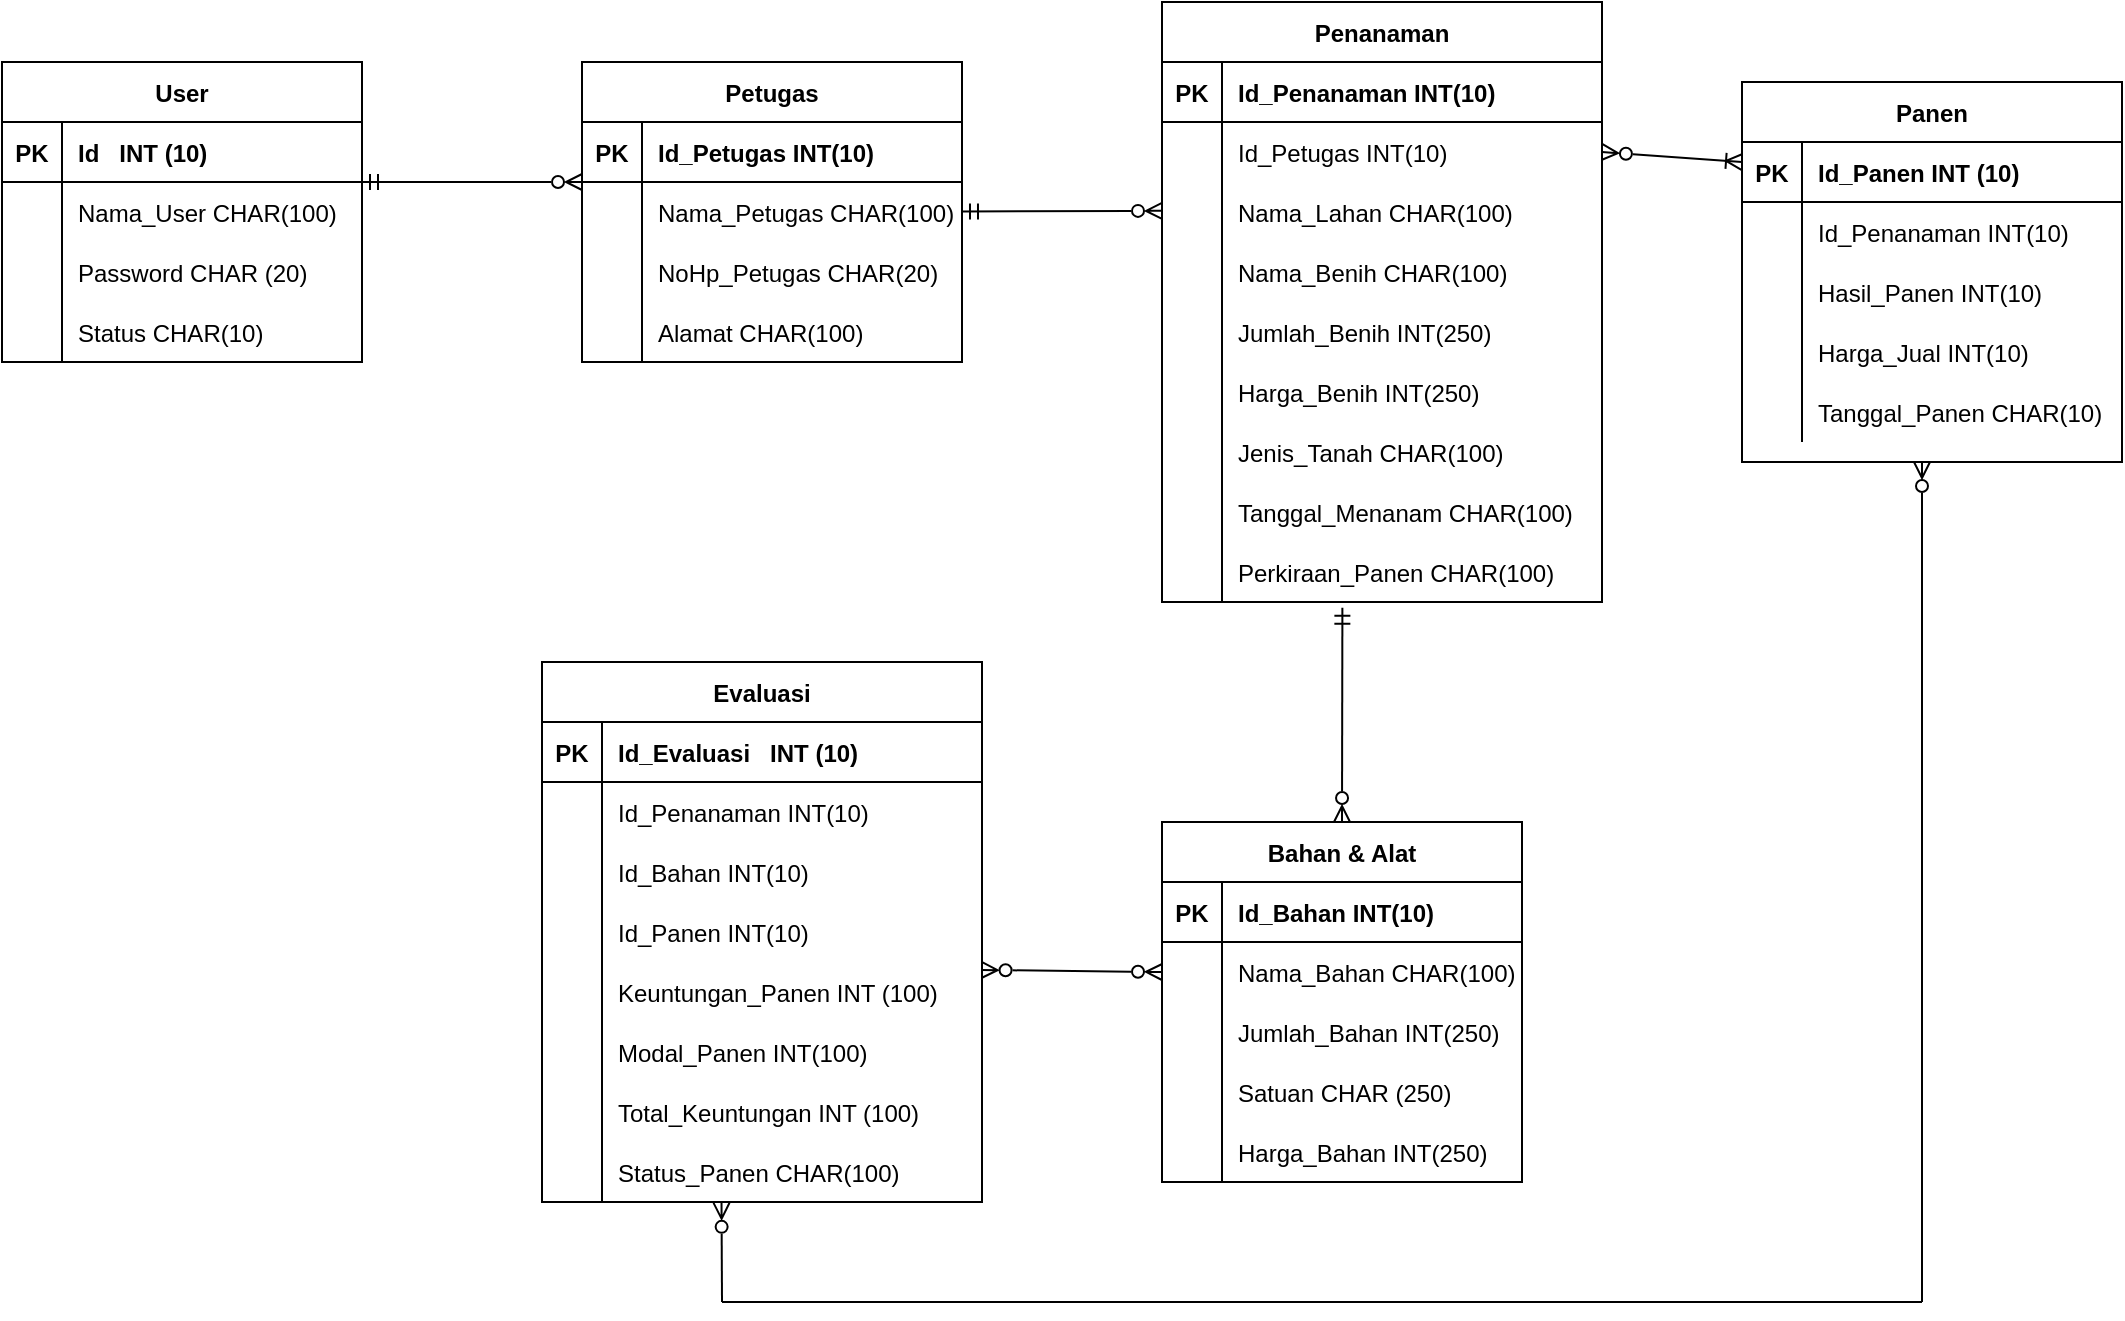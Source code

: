 <mxfile version="17.2.1" type="github">
  <diagram id="t7URyuVreBYmDXlSiFJe" name="Page-1">
    <mxGraphModel dx="1705" dy="692" grid="1" gridSize="10" guides="1" tooltips="1" connect="1" arrows="1" fold="1" page="1" pageScale="1" pageWidth="1700" pageHeight="1100" math="0" shadow="0">
      <root>
        <mxCell id="0" />
        <mxCell id="1" parent="0" />
        <mxCell id="6yhbWwJbMzKRtR10z-1x-57" value="Panen" style="shape=table;startSize=30;container=1;collapsible=1;childLayout=tableLayout;fixedRows=1;rowLines=0;fontStyle=1;align=center;resizeLast=1;" parent="1" vertex="1">
          <mxGeometry x="910" y="110" width="190" height="190" as="geometry" />
        </mxCell>
        <mxCell id="6yhbWwJbMzKRtR10z-1x-58" value="" style="shape=tableRow;horizontal=0;startSize=0;swimlaneHead=0;swimlaneBody=0;fillColor=none;collapsible=0;dropTarget=0;points=[[0,0.5],[1,0.5]];portConstraint=eastwest;top=0;left=0;right=0;bottom=1;" parent="6yhbWwJbMzKRtR10z-1x-57" vertex="1">
          <mxGeometry y="30" width="190" height="30" as="geometry" />
        </mxCell>
        <mxCell id="6yhbWwJbMzKRtR10z-1x-59" value="PK" style="shape=partialRectangle;connectable=0;fillColor=none;top=0;left=0;bottom=0;right=0;fontStyle=1;overflow=hidden;" parent="6yhbWwJbMzKRtR10z-1x-58" vertex="1">
          <mxGeometry width="30" height="30" as="geometry">
            <mxRectangle width="30" height="30" as="alternateBounds" />
          </mxGeometry>
        </mxCell>
        <mxCell id="6yhbWwJbMzKRtR10z-1x-60" value="Id_Panen INT (10)" style="shape=partialRectangle;connectable=0;fillColor=none;top=0;left=0;bottom=0;right=0;align=left;spacingLeft=6;fontStyle=1;overflow=hidden;" parent="6yhbWwJbMzKRtR10z-1x-58" vertex="1">
          <mxGeometry x="30" width="160" height="30" as="geometry">
            <mxRectangle width="160" height="30" as="alternateBounds" />
          </mxGeometry>
        </mxCell>
        <mxCell id="6yhbWwJbMzKRtR10z-1x-61" value="" style="shape=tableRow;horizontal=0;startSize=0;swimlaneHead=0;swimlaneBody=0;fillColor=none;collapsible=0;dropTarget=0;points=[[0,0.5],[1,0.5]];portConstraint=eastwest;top=0;left=0;right=0;bottom=0;" parent="6yhbWwJbMzKRtR10z-1x-57" vertex="1">
          <mxGeometry y="60" width="190" height="30" as="geometry" />
        </mxCell>
        <mxCell id="6yhbWwJbMzKRtR10z-1x-62" value="" style="shape=partialRectangle;connectable=0;fillColor=none;top=0;left=0;bottom=0;right=0;editable=1;overflow=hidden;" parent="6yhbWwJbMzKRtR10z-1x-61" vertex="1">
          <mxGeometry width="30" height="30" as="geometry">
            <mxRectangle width="30" height="30" as="alternateBounds" />
          </mxGeometry>
        </mxCell>
        <mxCell id="6yhbWwJbMzKRtR10z-1x-63" value="Id_Penanaman INT(10)" style="shape=partialRectangle;connectable=0;fillColor=none;top=0;left=0;bottom=0;right=0;align=left;spacingLeft=6;overflow=hidden;" parent="6yhbWwJbMzKRtR10z-1x-61" vertex="1">
          <mxGeometry x="30" width="160" height="30" as="geometry">
            <mxRectangle width="160" height="30" as="alternateBounds" />
          </mxGeometry>
        </mxCell>
        <mxCell id="6yhbWwJbMzKRtR10z-1x-64" value="" style="shape=tableRow;horizontal=0;startSize=0;swimlaneHead=0;swimlaneBody=0;fillColor=none;collapsible=0;dropTarget=0;points=[[0,0.5],[1,0.5]];portConstraint=eastwest;top=0;left=0;right=0;bottom=0;" parent="6yhbWwJbMzKRtR10z-1x-57" vertex="1">
          <mxGeometry y="90" width="190" height="30" as="geometry" />
        </mxCell>
        <mxCell id="6yhbWwJbMzKRtR10z-1x-65" value="" style="shape=partialRectangle;connectable=0;fillColor=none;top=0;left=0;bottom=0;right=0;editable=1;overflow=hidden;" parent="6yhbWwJbMzKRtR10z-1x-64" vertex="1">
          <mxGeometry width="30" height="30" as="geometry">
            <mxRectangle width="30" height="30" as="alternateBounds" />
          </mxGeometry>
        </mxCell>
        <mxCell id="6yhbWwJbMzKRtR10z-1x-66" value="Hasil_Panen INT(10)" style="shape=partialRectangle;connectable=0;fillColor=none;top=0;left=0;bottom=0;right=0;align=left;spacingLeft=6;overflow=hidden;" parent="6yhbWwJbMzKRtR10z-1x-64" vertex="1">
          <mxGeometry x="30" width="160" height="30" as="geometry">
            <mxRectangle width="160" height="30" as="alternateBounds" />
          </mxGeometry>
        </mxCell>
        <mxCell id="6yhbWwJbMzKRtR10z-1x-67" value="" style="shape=tableRow;horizontal=0;startSize=0;swimlaneHead=0;swimlaneBody=0;fillColor=none;collapsible=0;dropTarget=0;points=[[0,0.5],[1,0.5]];portConstraint=eastwest;top=0;left=0;right=0;bottom=0;" parent="6yhbWwJbMzKRtR10z-1x-57" vertex="1">
          <mxGeometry y="120" width="190" height="30" as="geometry" />
        </mxCell>
        <mxCell id="6yhbWwJbMzKRtR10z-1x-68" value="" style="shape=partialRectangle;connectable=0;fillColor=none;top=0;left=0;bottom=0;right=0;editable=1;overflow=hidden;" parent="6yhbWwJbMzKRtR10z-1x-67" vertex="1">
          <mxGeometry width="30" height="30" as="geometry">
            <mxRectangle width="30" height="30" as="alternateBounds" />
          </mxGeometry>
        </mxCell>
        <mxCell id="6yhbWwJbMzKRtR10z-1x-69" value="Harga_Jual INT(10)" style="shape=partialRectangle;connectable=0;fillColor=none;top=0;left=0;bottom=0;right=0;align=left;spacingLeft=6;overflow=hidden;" parent="6yhbWwJbMzKRtR10z-1x-67" vertex="1">
          <mxGeometry x="30" width="160" height="30" as="geometry">
            <mxRectangle width="160" height="30" as="alternateBounds" />
          </mxGeometry>
        </mxCell>
        <mxCell id="6yhbWwJbMzKRtR10z-1x-168" value="" style="shape=tableRow;horizontal=0;startSize=0;swimlaneHead=0;swimlaneBody=0;fillColor=none;collapsible=0;dropTarget=0;points=[[0,0.5],[1,0.5]];portConstraint=eastwest;top=0;left=0;right=0;bottom=0;" parent="6yhbWwJbMzKRtR10z-1x-57" vertex="1">
          <mxGeometry y="150" width="190" height="30" as="geometry" />
        </mxCell>
        <mxCell id="6yhbWwJbMzKRtR10z-1x-169" value="" style="shape=partialRectangle;connectable=0;fillColor=none;top=0;left=0;bottom=0;right=0;editable=1;overflow=hidden;" parent="6yhbWwJbMzKRtR10z-1x-168" vertex="1">
          <mxGeometry width="30" height="30" as="geometry">
            <mxRectangle width="30" height="30" as="alternateBounds" />
          </mxGeometry>
        </mxCell>
        <mxCell id="6yhbWwJbMzKRtR10z-1x-170" value="Tanggal_Panen CHAR(10)" style="shape=partialRectangle;connectable=0;fillColor=none;top=0;left=0;bottom=0;right=0;align=left;spacingLeft=6;overflow=hidden;" parent="6yhbWwJbMzKRtR10z-1x-168" vertex="1">
          <mxGeometry x="30" width="160" height="30" as="geometry">
            <mxRectangle width="160" height="30" as="alternateBounds" />
          </mxGeometry>
        </mxCell>
        <mxCell id="6yhbWwJbMzKRtR10z-1x-70" value="Penanaman" style="shape=table;startSize=30;container=1;collapsible=1;childLayout=tableLayout;fixedRows=1;rowLines=0;fontStyle=1;align=center;resizeLast=1;" parent="1" vertex="1">
          <mxGeometry x="620" y="70" width="220" height="300" as="geometry" />
        </mxCell>
        <mxCell id="6yhbWwJbMzKRtR10z-1x-71" value="" style="shape=tableRow;horizontal=0;startSize=0;swimlaneHead=0;swimlaneBody=0;fillColor=none;collapsible=0;dropTarget=0;points=[[0,0.5],[1,0.5]];portConstraint=eastwest;top=0;left=0;right=0;bottom=1;" parent="6yhbWwJbMzKRtR10z-1x-70" vertex="1">
          <mxGeometry y="30" width="220" height="30" as="geometry" />
        </mxCell>
        <mxCell id="6yhbWwJbMzKRtR10z-1x-72" value="PK" style="shape=partialRectangle;connectable=0;fillColor=none;top=0;left=0;bottom=0;right=0;fontStyle=1;overflow=hidden;" parent="6yhbWwJbMzKRtR10z-1x-71" vertex="1">
          <mxGeometry width="30" height="30" as="geometry">
            <mxRectangle width="30" height="30" as="alternateBounds" />
          </mxGeometry>
        </mxCell>
        <mxCell id="6yhbWwJbMzKRtR10z-1x-73" value="Id_Penanaman INT(10)" style="shape=partialRectangle;connectable=0;fillColor=none;top=0;left=0;bottom=0;right=0;align=left;spacingLeft=6;fontStyle=1;overflow=hidden;" parent="6yhbWwJbMzKRtR10z-1x-71" vertex="1">
          <mxGeometry x="30" width="190" height="30" as="geometry">
            <mxRectangle width="190" height="30" as="alternateBounds" />
          </mxGeometry>
        </mxCell>
        <mxCell id="6yhbWwJbMzKRtR10z-1x-74" value="" style="shape=tableRow;horizontal=0;startSize=0;swimlaneHead=0;swimlaneBody=0;fillColor=none;collapsible=0;dropTarget=0;points=[[0,0.5],[1,0.5]];portConstraint=eastwest;top=0;left=0;right=0;bottom=0;" parent="6yhbWwJbMzKRtR10z-1x-70" vertex="1">
          <mxGeometry y="60" width="220" height="30" as="geometry" />
        </mxCell>
        <mxCell id="6yhbWwJbMzKRtR10z-1x-75" value="" style="shape=partialRectangle;connectable=0;fillColor=none;top=0;left=0;bottom=0;right=0;editable=1;overflow=hidden;" parent="6yhbWwJbMzKRtR10z-1x-74" vertex="1">
          <mxGeometry width="30" height="30" as="geometry">
            <mxRectangle width="30" height="30" as="alternateBounds" />
          </mxGeometry>
        </mxCell>
        <mxCell id="6yhbWwJbMzKRtR10z-1x-76" value="Id_Petugas INT(10)" style="shape=partialRectangle;connectable=0;fillColor=none;top=0;left=0;bottom=0;right=0;align=left;spacingLeft=6;overflow=hidden;" parent="6yhbWwJbMzKRtR10z-1x-74" vertex="1">
          <mxGeometry x="30" width="190" height="30" as="geometry">
            <mxRectangle width="190" height="30" as="alternateBounds" />
          </mxGeometry>
        </mxCell>
        <mxCell id="6yhbWwJbMzKRtR10z-1x-77" value="" style="shape=tableRow;horizontal=0;startSize=0;swimlaneHead=0;swimlaneBody=0;fillColor=none;collapsible=0;dropTarget=0;points=[[0,0.5],[1,0.5]];portConstraint=eastwest;top=0;left=0;right=0;bottom=0;" parent="6yhbWwJbMzKRtR10z-1x-70" vertex="1">
          <mxGeometry y="90" width="220" height="30" as="geometry" />
        </mxCell>
        <mxCell id="6yhbWwJbMzKRtR10z-1x-78" value="" style="shape=partialRectangle;connectable=0;fillColor=none;top=0;left=0;bottom=0;right=0;editable=1;overflow=hidden;" parent="6yhbWwJbMzKRtR10z-1x-77" vertex="1">
          <mxGeometry width="30" height="30" as="geometry">
            <mxRectangle width="30" height="30" as="alternateBounds" />
          </mxGeometry>
        </mxCell>
        <mxCell id="6yhbWwJbMzKRtR10z-1x-79" value="Nama_Lahan CHAR(100)" style="shape=partialRectangle;connectable=0;fillColor=none;top=0;left=0;bottom=0;right=0;align=left;spacingLeft=6;overflow=hidden;" parent="6yhbWwJbMzKRtR10z-1x-77" vertex="1">
          <mxGeometry x="30" width="190" height="30" as="geometry">
            <mxRectangle width="190" height="30" as="alternateBounds" />
          </mxGeometry>
        </mxCell>
        <mxCell id="6yhbWwJbMzKRtR10z-1x-80" value="" style="shape=tableRow;horizontal=0;startSize=0;swimlaneHead=0;swimlaneBody=0;fillColor=none;collapsible=0;dropTarget=0;points=[[0,0.5],[1,0.5]];portConstraint=eastwest;top=0;left=0;right=0;bottom=0;" parent="6yhbWwJbMzKRtR10z-1x-70" vertex="1">
          <mxGeometry y="120" width="220" height="30" as="geometry" />
        </mxCell>
        <mxCell id="6yhbWwJbMzKRtR10z-1x-81" value="" style="shape=partialRectangle;connectable=0;fillColor=none;top=0;left=0;bottom=0;right=0;editable=1;overflow=hidden;" parent="6yhbWwJbMzKRtR10z-1x-80" vertex="1">
          <mxGeometry width="30" height="30" as="geometry">
            <mxRectangle width="30" height="30" as="alternateBounds" />
          </mxGeometry>
        </mxCell>
        <mxCell id="6yhbWwJbMzKRtR10z-1x-82" value="Nama_Benih CHAR(100)" style="shape=partialRectangle;connectable=0;fillColor=none;top=0;left=0;bottom=0;right=0;align=left;spacingLeft=6;overflow=hidden;" parent="6yhbWwJbMzKRtR10z-1x-80" vertex="1">
          <mxGeometry x="30" width="190" height="30" as="geometry">
            <mxRectangle width="190" height="30" as="alternateBounds" />
          </mxGeometry>
        </mxCell>
        <mxCell id="6yhbWwJbMzKRtR10z-1x-171" value="" style="shape=tableRow;horizontal=0;startSize=0;swimlaneHead=0;swimlaneBody=0;fillColor=none;collapsible=0;dropTarget=0;points=[[0,0.5],[1,0.5]];portConstraint=eastwest;top=0;left=0;right=0;bottom=0;" parent="6yhbWwJbMzKRtR10z-1x-70" vertex="1">
          <mxGeometry y="150" width="220" height="30" as="geometry" />
        </mxCell>
        <mxCell id="6yhbWwJbMzKRtR10z-1x-172" value="" style="shape=partialRectangle;connectable=0;fillColor=none;top=0;left=0;bottom=0;right=0;editable=1;overflow=hidden;" parent="6yhbWwJbMzKRtR10z-1x-171" vertex="1">
          <mxGeometry width="30" height="30" as="geometry">
            <mxRectangle width="30" height="30" as="alternateBounds" />
          </mxGeometry>
        </mxCell>
        <mxCell id="6yhbWwJbMzKRtR10z-1x-173" value="Jumlah_Benih INT(250)" style="shape=partialRectangle;connectable=0;fillColor=none;top=0;left=0;bottom=0;right=0;align=left;spacingLeft=6;overflow=hidden;" parent="6yhbWwJbMzKRtR10z-1x-171" vertex="1">
          <mxGeometry x="30" width="190" height="30" as="geometry">
            <mxRectangle width="190" height="30" as="alternateBounds" />
          </mxGeometry>
        </mxCell>
        <mxCell id="6yhbWwJbMzKRtR10z-1x-153" value="" style="shape=tableRow;horizontal=0;startSize=0;swimlaneHead=0;swimlaneBody=0;fillColor=none;collapsible=0;dropTarget=0;points=[[0,0.5],[1,0.5]];portConstraint=eastwest;top=0;left=0;right=0;bottom=0;" parent="6yhbWwJbMzKRtR10z-1x-70" vertex="1">
          <mxGeometry y="180" width="220" height="30" as="geometry" />
        </mxCell>
        <mxCell id="6yhbWwJbMzKRtR10z-1x-154" value="" style="shape=partialRectangle;connectable=0;fillColor=none;top=0;left=0;bottom=0;right=0;editable=1;overflow=hidden;" parent="6yhbWwJbMzKRtR10z-1x-153" vertex="1">
          <mxGeometry width="30" height="30" as="geometry">
            <mxRectangle width="30" height="30" as="alternateBounds" />
          </mxGeometry>
        </mxCell>
        <mxCell id="6yhbWwJbMzKRtR10z-1x-155" value="Harga_Benih INT(250)" style="shape=partialRectangle;connectable=0;fillColor=none;top=0;left=0;bottom=0;right=0;align=left;spacingLeft=6;overflow=hidden;" parent="6yhbWwJbMzKRtR10z-1x-153" vertex="1">
          <mxGeometry x="30" width="190" height="30" as="geometry">
            <mxRectangle width="190" height="30" as="alternateBounds" />
          </mxGeometry>
        </mxCell>
        <mxCell id="6yhbWwJbMzKRtR10z-1x-156" value="" style="shape=tableRow;horizontal=0;startSize=0;swimlaneHead=0;swimlaneBody=0;fillColor=none;collapsible=0;dropTarget=0;points=[[0,0.5],[1,0.5]];portConstraint=eastwest;top=0;left=0;right=0;bottom=0;" parent="6yhbWwJbMzKRtR10z-1x-70" vertex="1">
          <mxGeometry y="210" width="220" height="30" as="geometry" />
        </mxCell>
        <mxCell id="6yhbWwJbMzKRtR10z-1x-157" value="" style="shape=partialRectangle;connectable=0;fillColor=none;top=0;left=0;bottom=0;right=0;editable=1;overflow=hidden;" parent="6yhbWwJbMzKRtR10z-1x-156" vertex="1">
          <mxGeometry width="30" height="30" as="geometry">
            <mxRectangle width="30" height="30" as="alternateBounds" />
          </mxGeometry>
        </mxCell>
        <mxCell id="6yhbWwJbMzKRtR10z-1x-158" value="Jenis_Tanah CHAR(100)" style="shape=partialRectangle;connectable=0;fillColor=none;top=0;left=0;bottom=0;right=0;align=left;spacingLeft=6;overflow=hidden;" parent="6yhbWwJbMzKRtR10z-1x-156" vertex="1">
          <mxGeometry x="30" width="190" height="30" as="geometry">
            <mxRectangle width="190" height="30" as="alternateBounds" />
          </mxGeometry>
        </mxCell>
        <mxCell id="6yhbWwJbMzKRtR10z-1x-159" value="" style="shape=tableRow;horizontal=0;startSize=0;swimlaneHead=0;swimlaneBody=0;fillColor=none;collapsible=0;dropTarget=0;points=[[0,0.5],[1,0.5]];portConstraint=eastwest;top=0;left=0;right=0;bottom=0;" parent="6yhbWwJbMzKRtR10z-1x-70" vertex="1">
          <mxGeometry y="240" width="220" height="30" as="geometry" />
        </mxCell>
        <mxCell id="6yhbWwJbMzKRtR10z-1x-160" value="" style="shape=partialRectangle;connectable=0;fillColor=none;top=0;left=0;bottom=0;right=0;editable=1;overflow=hidden;" parent="6yhbWwJbMzKRtR10z-1x-159" vertex="1">
          <mxGeometry width="30" height="30" as="geometry">
            <mxRectangle width="30" height="30" as="alternateBounds" />
          </mxGeometry>
        </mxCell>
        <mxCell id="6yhbWwJbMzKRtR10z-1x-161" value="Tanggal_Menanam CHAR(100)" style="shape=partialRectangle;connectable=0;fillColor=none;top=0;left=0;bottom=0;right=0;align=left;spacingLeft=6;overflow=hidden;" parent="6yhbWwJbMzKRtR10z-1x-159" vertex="1">
          <mxGeometry x="30" width="190" height="30" as="geometry">
            <mxRectangle width="190" height="30" as="alternateBounds" />
          </mxGeometry>
        </mxCell>
        <mxCell id="6yhbWwJbMzKRtR10z-1x-162" value="" style="shape=tableRow;horizontal=0;startSize=0;swimlaneHead=0;swimlaneBody=0;fillColor=none;collapsible=0;dropTarget=0;points=[[0,0.5],[1,0.5]];portConstraint=eastwest;top=0;left=0;right=0;bottom=0;" parent="6yhbWwJbMzKRtR10z-1x-70" vertex="1">
          <mxGeometry y="270" width="220" height="30" as="geometry" />
        </mxCell>
        <mxCell id="6yhbWwJbMzKRtR10z-1x-163" value="" style="shape=partialRectangle;connectable=0;fillColor=none;top=0;left=0;bottom=0;right=0;editable=1;overflow=hidden;" parent="6yhbWwJbMzKRtR10z-1x-162" vertex="1">
          <mxGeometry width="30" height="30" as="geometry">
            <mxRectangle width="30" height="30" as="alternateBounds" />
          </mxGeometry>
        </mxCell>
        <mxCell id="6yhbWwJbMzKRtR10z-1x-164" value="Perkiraan_Panen CHAR(100)" style="shape=partialRectangle;connectable=0;fillColor=none;top=0;left=0;bottom=0;right=0;align=left;spacingLeft=6;overflow=hidden;" parent="6yhbWwJbMzKRtR10z-1x-162" vertex="1">
          <mxGeometry x="30" width="190" height="30" as="geometry">
            <mxRectangle width="190" height="30" as="alternateBounds" />
          </mxGeometry>
        </mxCell>
        <mxCell id="6yhbWwJbMzKRtR10z-1x-83" value="Petugas" style="shape=table;startSize=30;container=1;collapsible=1;childLayout=tableLayout;fixedRows=1;rowLines=0;fontStyle=1;align=center;resizeLast=1;" parent="1" vertex="1">
          <mxGeometry x="330" y="100" width="190" height="150" as="geometry" />
        </mxCell>
        <mxCell id="6yhbWwJbMzKRtR10z-1x-84" value="" style="shape=tableRow;horizontal=0;startSize=0;swimlaneHead=0;swimlaneBody=0;fillColor=none;collapsible=0;dropTarget=0;points=[[0,0.5],[1,0.5]];portConstraint=eastwest;top=0;left=0;right=0;bottom=1;" parent="6yhbWwJbMzKRtR10z-1x-83" vertex="1">
          <mxGeometry y="30" width="190" height="30" as="geometry" />
        </mxCell>
        <mxCell id="6yhbWwJbMzKRtR10z-1x-85" value="PK" style="shape=partialRectangle;connectable=0;fillColor=none;top=0;left=0;bottom=0;right=0;fontStyle=1;overflow=hidden;" parent="6yhbWwJbMzKRtR10z-1x-84" vertex="1">
          <mxGeometry width="30" height="30" as="geometry">
            <mxRectangle width="30" height="30" as="alternateBounds" />
          </mxGeometry>
        </mxCell>
        <mxCell id="6yhbWwJbMzKRtR10z-1x-86" value="Id_Petugas INT(10)" style="shape=partialRectangle;connectable=0;fillColor=none;top=0;left=0;bottom=0;right=0;align=left;spacingLeft=6;fontStyle=1;overflow=hidden;" parent="6yhbWwJbMzKRtR10z-1x-84" vertex="1">
          <mxGeometry x="30" width="160" height="30" as="geometry">
            <mxRectangle width="160" height="30" as="alternateBounds" />
          </mxGeometry>
        </mxCell>
        <mxCell id="6yhbWwJbMzKRtR10z-1x-87" value="" style="shape=tableRow;horizontal=0;startSize=0;swimlaneHead=0;swimlaneBody=0;fillColor=none;collapsible=0;dropTarget=0;points=[[0,0.5],[1,0.5]];portConstraint=eastwest;top=0;left=0;right=0;bottom=0;" parent="6yhbWwJbMzKRtR10z-1x-83" vertex="1">
          <mxGeometry y="60" width="190" height="30" as="geometry" />
        </mxCell>
        <mxCell id="6yhbWwJbMzKRtR10z-1x-88" value="" style="shape=partialRectangle;connectable=0;fillColor=none;top=0;left=0;bottom=0;right=0;editable=1;overflow=hidden;" parent="6yhbWwJbMzKRtR10z-1x-87" vertex="1">
          <mxGeometry width="30" height="30" as="geometry">
            <mxRectangle width="30" height="30" as="alternateBounds" />
          </mxGeometry>
        </mxCell>
        <mxCell id="6yhbWwJbMzKRtR10z-1x-89" value="Nama_Petugas CHAR(100)" style="shape=partialRectangle;connectable=0;fillColor=none;top=0;left=0;bottom=0;right=0;align=left;spacingLeft=6;overflow=hidden;" parent="6yhbWwJbMzKRtR10z-1x-87" vertex="1">
          <mxGeometry x="30" width="160" height="30" as="geometry">
            <mxRectangle width="160" height="30" as="alternateBounds" />
          </mxGeometry>
        </mxCell>
        <mxCell id="6yhbWwJbMzKRtR10z-1x-90" value="" style="shape=tableRow;horizontal=0;startSize=0;swimlaneHead=0;swimlaneBody=0;fillColor=none;collapsible=0;dropTarget=0;points=[[0,0.5],[1,0.5]];portConstraint=eastwest;top=0;left=0;right=0;bottom=0;" parent="6yhbWwJbMzKRtR10z-1x-83" vertex="1">
          <mxGeometry y="90" width="190" height="30" as="geometry" />
        </mxCell>
        <mxCell id="6yhbWwJbMzKRtR10z-1x-91" value="" style="shape=partialRectangle;connectable=0;fillColor=none;top=0;left=0;bottom=0;right=0;editable=1;overflow=hidden;" parent="6yhbWwJbMzKRtR10z-1x-90" vertex="1">
          <mxGeometry width="30" height="30" as="geometry">
            <mxRectangle width="30" height="30" as="alternateBounds" />
          </mxGeometry>
        </mxCell>
        <mxCell id="6yhbWwJbMzKRtR10z-1x-92" value="NoHp_Petugas CHAR(20)" style="shape=partialRectangle;connectable=0;fillColor=none;top=0;left=0;bottom=0;right=0;align=left;spacingLeft=6;overflow=hidden;" parent="6yhbWwJbMzKRtR10z-1x-90" vertex="1">
          <mxGeometry x="30" width="160" height="30" as="geometry">
            <mxRectangle width="160" height="30" as="alternateBounds" />
          </mxGeometry>
        </mxCell>
        <mxCell id="6yhbWwJbMzKRtR10z-1x-93" value="" style="shape=tableRow;horizontal=0;startSize=0;swimlaneHead=0;swimlaneBody=0;fillColor=none;collapsible=0;dropTarget=0;points=[[0,0.5],[1,0.5]];portConstraint=eastwest;top=0;left=0;right=0;bottom=0;" parent="6yhbWwJbMzKRtR10z-1x-83" vertex="1">
          <mxGeometry y="120" width="190" height="30" as="geometry" />
        </mxCell>
        <mxCell id="6yhbWwJbMzKRtR10z-1x-94" value="" style="shape=partialRectangle;connectable=0;fillColor=none;top=0;left=0;bottom=0;right=0;editable=1;overflow=hidden;" parent="6yhbWwJbMzKRtR10z-1x-93" vertex="1">
          <mxGeometry width="30" height="30" as="geometry">
            <mxRectangle width="30" height="30" as="alternateBounds" />
          </mxGeometry>
        </mxCell>
        <mxCell id="6yhbWwJbMzKRtR10z-1x-95" value="Alamat CHAR(100)" style="shape=partialRectangle;connectable=0;fillColor=none;top=0;left=0;bottom=0;right=0;align=left;spacingLeft=6;overflow=hidden;" parent="6yhbWwJbMzKRtR10z-1x-93" vertex="1">
          <mxGeometry x="30" width="160" height="30" as="geometry">
            <mxRectangle width="160" height="30" as="alternateBounds" />
          </mxGeometry>
        </mxCell>
        <mxCell id="6yhbWwJbMzKRtR10z-1x-96" value="User" style="shape=table;startSize=30;container=1;collapsible=1;childLayout=tableLayout;fixedRows=1;rowLines=0;fontStyle=1;align=center;resizeLast=1;" parent="1" vertex="1">
          <mxGeometry x="40" y="100" width="180" height="150" as="geometry" />
        </mxCell>
        <mxCell id="6yhbWwJbMzKRtR10z-1x-97" value="" style="shape=tableRow;horizontal=0;startSize=0;swimlaneHead=0;swimlaneBody=0;fillColor=none;collapsible=0;dropTarget=0;points=[[0,0.5],[1,0.5]];portConstraint=eastwest;top=0;left=0;right=0;bottom=1;" parent="6yhbWwJbMzKRtR10z-1x-96" vertex="1">
          <mxGeometry y="30" width="180" height="30" as="geometry" />
        </mxCell>
        <mxCell id="6yhbWwJbMzKRtR10z-1x-98" value="PK" style="shape=partialRectangle;connectable=0;fillColor=none;top=0;left=0;bottom=0;right=0;fontStyle=1;overflow=hidden;" parent="6yhbWwJbMzKRtR10z-1x-97" vertex="1">
          <mxGeometry width="30" height="30" as="geometry">
            <mxRectangle width="30" height="30" as="alternateBounds" />
          </mxGeometry>
        </mxCell>
        <mxCell id="6yhbWwJbMzKRtR10z-1x-99" value="Id   INT (10)" style="shape=partialRectangle;connectable=0;fillColor=none;top=0;left=0;bottom=0;right=0;align=left;spacingLeft=6;fontStyle=1;overflow=hidden;" parent="6yhbWwJbMzKRtR10z-1x-97" vertex="1">
          <mxGeometry x="30" width="150" height="30" as="geometry">
            <mxRectangle width="150" height="30" as="alternateBounds" />
          </mxGeometry>
        </mxCell>
        <mxCell id="6yhbWwJbMzKRtR10z-1x-100" value="" style="shape=tableRow;horizontal=0;startSize=0;swimlaneHead=0;swimlaneBody=0;fillColor=none;collapsible=0;dropTarget=0;points=[[0,0.5],[1,0.5]];portConstraint=eastwest;top=0;left=0;right=0;bottom=0;" parent="6yhbWwJbMzKRtR10z-1x-96" vertex="1">
          <mxGeometry y="60" width="180" height="30" as="geometry" />
        </mxCell>
        <mxCell id="6yhbWwJbMzKRtR10z-1x-101" value="" style="shape=partialRectangle;connectable=0;fillColor=none;top=0;left=0;bottom=0;right=0;editable=1;overflow=hidden;" parent="6yhbWwJbMzKRtR10z-1x-100" vertex="1">
          <mxGeometry width="30" height="30" as="geometry">
            <mxRectangle width="30" height="30" as="alternateBounds" />
          </mxGeometry>
        </mxCell>
        <mxCell id="6yhbWwJbMzKRtR10z-1x-102" value="Nama_User CHAR(100)" style="shape=partialRectangle;connectable=0;fillColor=none;top=0;left=0;bottom=0;right=0;align=left;spacingLeft=6;overflow=hidden;" parent="6yhbWwJbMzKRtR10z-1x-100" vertex="1">
          <mxGeometry x="30" width="150" height="30" as="geometry">
            <mxRectangle width="150" height="30" as="alternateBounds" />
          </mxGeometry>
        </mxCell>
        <mxCell id="6yhbWwJbMzKRtR10z-1x-103" value="" style="shape=tableRow;horizontal=0;startSize=0;swimlaneHead=0;swimlaneBody=0;fillColor=none;collapsible=0;dropTarget=0;points=[[0,0.5],[1,0.5]];portConstraint=eastwest;top=0;left=0;right=0;bottom=0;" parent="6yhbWwJbMzKRtR10z-1x-96" vertex="1">
          <mxGeometry y="90" width="180" height="30" as="geometry" />
        </mxCell>
        <mxCell id="6yhbWwJbMzKRtR10z-1x-104" value="" style="shape=partialRectangle;connectable=0;fillColor=none;top=0;left=0;bottom=0;right=0;editable=1;overflow=hidden;" parent="6yhbWwJbMzKRtR10z-1x-103" vertex="1">
          <mxGeometry width="30" height="30" as="geometry">
            <mxRectangle width="30" height="30" as="alternateBounds" />
          </mxGeometry>
        </mxCell>
        <mxCell id="6yhbWwJbMzKRtR10z-1x-105" value="Password CHAR (20)" style="shape=partialRectangle;connectable=0;fillColor=none;top=0;left=0;bottom=0;right=0;align=left;spacingLeft=6;overflow=hidden;" parent="6yhbWwJbMzKRtR10z-1x-103" vertex="1">
          <mxGeometry x="30" width="150" height="30" as="geometry">
            <mxRectangle width="150" height="30" as="alternateBounds" />
          </mxGeometry>
        </mxCell>
        <mxCell id="6yhbWwJbMzKRtR10z-1x-106" value="" style="shape=tableRow;horizontal=0;startSize=0;swimlaneHead=0;swimlaneBody=0;fillColor=none;collapsible=0;dropTarget=0;points=[[0,0.5],[1,0.5]];portConstraint=eastwest;top=0;left=0;right=0;bottom=0;" parent="6yhbWwJbMzKRtR10z-1x-96" vertex="1">
          <mxGeometry y="120" width="180" height="30" as="geometry" />
        </mxCell>
        <mxCell id="6yhbWwJbMzKRtR10z-1x-107" value="" style="shape=partialRectangle;connectable=0;fillColor=none;top=0;left=0;bottom=0;right=0;editable=1;overflow=hidden;" parent="6yhbWwJbMzKRtR10z-1x-106" vertex="1">
          <mxGeometry width="30" height="30" as="geometry">
            <mxRectangle width="30" height="30" as="alternateBounds" />
          </mxGeometry>
        </mxCell>
        <mxCell id="6yhbWwJbMzKRtR10z-1x-108" value="Status CHAR(10)" style="shape=partialRectangle;connectable=0;fillColor=none;top=0;left=0;bottom=0;right=0;align=left;spacingLeft=6;overflow=hidden;" parent="6yhbWwJbMzKRtR10z-1x-106" vertex="1">
          <mxGeometry x="30" width="150" height="30" as="geometry">
            <mxRectangle width="150" height="30" as="alternateBounds" />
          </mxGeometry>
        </mxCell>
        <mxCell id="6yhbWwJbMzKRtR10z-1x-137" value="Bahan &amp; Alat" style="shape=table;startSize=30;container=1;collapsible=1;childLayout=tableLayout;fixedRows=1;rowLines=0;fontStyle=1;align=center;resizeLast=1;" parent="1" vertex="1">
          <mxGeometry x="620" y="480" width="180" height="180" as="geometry">
            <mxRectangle x="240" y="320" width="110" height="30" as="alternateBounds" />
          </mxGeometry>
        </mxCell>
        <mxCell id="6yhbWwJbMzKRtR10z-1x-138" value="" style="shape=tableRow;horizontal=0;startSize=0;swimlaneHead=0;swimlaneBody=0;fillColor=none;collapsible=0;dropTarget=0;points=[[0,0.5],[1,0.5]];portConstraint=eastwest;top=0;left=0;right=0;bottom=1;" parent="6yhbWwJbMzKRtR10z-1x-137" vertex="1">
          <mxGeometry y="30" width="180" height="30" as="geometry" />
        </mxCell>
        <mxCell id="6yhbWwJbMzKRtR10z-1x-139" value="PK" style="shape=partialRectangle;connectable=0;fillColor=none;top=0;left=0;bottom=0;right=0;fontStyle=1;overflow=hidden;" parent="6yhbWwJbMzKRtR10z-1x-138" vertex="1">
          <mxGeometry width="30" height="30" as="geometry">
            <mxRectangle width="30" height="30" as="alternateBounds" />
          </mxGeometry>
        </mxCell>
        <mxCell id="6yhbWwJbMzKRtR10z-1x-140" value="Id_Bahan INT(10)" style="shape=partialRectangle;connectable=0;fillColor=none;top=0;left=0;bottom=0;right=0;align=left;spacingLeft=6;fontStyle=1;overflow=hidden;" parent="6yhbWwJbMzKRtR10z-1x-138" vertex="1">
          <mxGeometry x="30" width="150" height="30" as="geometry">
            <mxRectangle width="150" height="30" as="alternateBounds" />
          </mxGeometry>
        </mxCell>
        <mxCell id="6yhbWwJbMzKRtR10z-1x-141" value="" style="shape=tableRow;horizontal=0;startSize=0;swimlaneHead=0;swimlaneBody=0;fillColor=none;collapsible=0;dropTarget=0;points=[[0,0.5],[1,0.5]];portConstraint=eastwest;top=0;left=0;right=0;bottom=0;" parent="6yhbWwJbMzKRtR10z-1x-137" vertex="1">
          <mxGeometry y="60" width="180" height="30" as="geometry" />
        </mxCell>
        <mxCell id="6yhbWwJbMzKRtR10z-1x-142" value="" style="shape=partialRectangle;connectable=0;fillColor=none;top=0;left=0;bottom=0;right=0;editable=1;overflow=hidden;" parent="6yhbWwJbMzKRtR10z-1x-141" vertex="1">
          <mxGeometry width="30" height="30" as="geometry">
            <mxRectangle width="30" height="30" as="alternateBounds" />
          </mxGeometry>
        </mxCell>
        <mxCell id="6yhbWwJbMzKRtR10z-1x-143" value="Nama_Bahan CHAR(100)" style="shape=partialRectangle;connectable=0;fillColor=none;top=0;left=0;bottom=0;right=0;align=left;spacingLeft=6;overflow=hidden;" parent="6yhbWwJbMzKRtR10z-1x-141" vertex="1">
          <mxGeometry x="30" width="150" height="30" as="geometry">
            <mxRectangle width="150" height="30" as="alternateBounds" />
          </mxGeometry>
        </mxCell>
        <mxCell id="6yhbWwJbMzKRtR10z-1x-144" value="" style="shape=tableRow;horizontal=0;startSize=0;swimlaneHead=0;swimlaneBody=0;fillColor=none;collapsible=0;dropTarget=0;points=[[0,0.5],[1,0.5]];portConstraint=eastwest;top=0;left=0;right=0;bottom=0;" parent="6yhbWwJbMzKRtR10z-1x-137" vertex="1">
          <mxGeometry y="90" width="180" height="30" as="geometry" />
        </mxCell>
        <mxCell id="6yhbWwJbMzKRtR10z-1x-145" value="" style="shape=partialRectangle;connectable=0;fillColor=none;top=0;left=0;bottom=0;right=0;editable=1;overflow=hidden;" parent="6yhbWwJbMzKRtR10z-1x-144" vertex="1">
          <mxGeometry width="30" height="30" as="geometry">
            <mxRectangle width="30" height="30" as="alternateBounds" />
          </mxGeometry>
        </mxCell>
        <mxCell id="6yhbWwJbMzKRtR10z-1x-146" value="Jumlah_Bahan INT(250)" style="shape=partialRectangle;connectable=0;fillColor=none;top=0;left=0;bottom=0;right=0;align=left;spacingLeft=6;overflow=hidden;" parent="6yhbWwJbMzKRtR10z-1x-144" vertex="1">
          <mxGeometry x="30" width="150" height="30" as="geometry">
            <mxRectangle width="150" height="30" as="alternateBounds" />
          </mxGeometry>
        </mxCell>
        <mxCell id="6yhbWwJbMzKRtR10z-1x-147" value="" style="shape=tableRow;horizontal=0;startSize=0;swimlaneHead=0;swimlaneBody=0;fillColor=none;collapsible=0;dropTarget=0;points=[[0,0.5],[1,0.5]];portConstraint=eastwest;top=0;left=0;right=0;bottom=0;" parent="6yhbWwJbMzKRtR10z-1x-137" vertex="1">
          <mxGeometry y="120" width="180" height="30" as="geometry" />
        </mxCell>
        <mxCell id="6yhbWwJbMzKRtR10z-1x-148" value="" style="shape=partialRectangle;connectable=0;fillColor=none;top=0;left=0;bottom=0;right=0;editable=1;overflow=hidden;" parent="6yhbWwJbMzKRtR10z-1x-147" vertex="1">
          <mxGeometry width="30" height="30" as="geometry">
            <mxRectangle width="30" height="30" as="alternateBounds" />
          </mxGeometry>
        </mxCell>
        <mxCell id="6yhbWwJbMzKRtR10z-1x-149" value="Satuan CHAR (250)" style="shape=partialRectangle;connectable=0;fillColor=none;top=0;left=0;bottom=0;right=0;align=left;spacingLeft=6;overflow=hidden;" parent="6yhbWwJbMzKRtR10z-1x-147" vertex="1">
          <mxGeometry x="30" width="150" height="30" as="geometry">
            <mxRectangle width="150" height="30" as="alternateBounds" />
          </mxGeometry>
        </mxCell>
        <mxCell id="6yhbWwJbMzKRtR10z-1x-165" value="" style="shape=tableRow;horizontal=0;startSize=0;swimlaneHead=0;swimlaneBody=0;fillColor=none;collapsible=0;dropTarget=0;points=[[0,0.5],[1,0.5]];portConstraint=eastwest;top=0;left=0;right=0;bottom=0;" parent="6yhbWwJbMzKRtR10z-1x-137" vertex="1">
          <mxGeometry y="150" width="180" height="30" as="geometry" />
        </mxCell>
        <mxCell id="6yhbWwJbMzKRtR10z-1x-166" value="" style="shape=partialRectangle;connectable=0;fillColor=none;top=0;left=0;bottom=0;right=0;editable=1;overflow=hidden;" parent="6yhbWwJbMzKRtR10z-1x-165" vertex="1">
          <mxGeometry width="30" height="30" as="geometry">
            <mxRectangle width="30" height="30" as="alternateBounds" />
          </mxGeometry>
        </mxCell>
        <mxCell id="6yhbWwJbMzKRtR10z-1x-167" value="Harga_Bahan INT(250)" style="shape=partialRectangle;connectable=0;fillColor=none;top=0;left=0;bottom=0;right=0;align=left;spacingLeft=6;overflow=hidden;" parent="6yhbWwJbMzKRtR10z-1x-165" vertex="1">
          <mxGeometry x="30" width="150" height="30" as="geometry">
            <mxRectangle width="150" height="30" as="alternateBounds" />
          </mxGeometry>
        </mxCell>
        <mxCell id="JCzrk2EUeB50aAMmGNW7-1" value="" style="endArrow=ERzeroToMany;startArrow=ERmandOne;html=1;rounded=0;startFill=0;endFill=0;" parent="1" edge="1">
          <mxGeometry width="50" height="50" relative="1" as="geometry">
            <mxPoint x="220" y="160" as="sourcePoint" />
            <mxPoint x="330" y="160" as="targetPoint" />
          </mxGeometry>
        </mxCell>
        <mxCell id="JCzrk2EUeB50aAMmGNW7-2" value="" style="endArrow=ERzeroToMany;startArrow=ERmandOne;html=1;rounded=0;startFill=0;endFill=0;" parent="1" source="6yhbWwJbMzKRtR10z-1x-87" edge="1">
          <mxGeometry width="50" height="50" relative="1" as="geometry">
            <mxPoint x="510" y="174.41" as="sourcePoint" />
            <mxPoint x="620" y="174.41" as="targetPoint" />
          </mxGeometry>
        </mxCell>
        <mxCell id="JCzrk2EUeB50aAMmGNW7-3" value="" style="endArrow=ERoneToMany;startArrow=ERzeroToMany;html=1;rounded=0;startFill=0;endFill=0;exitX=1;exitY=0.5;exitDx=0;exitDy=0;" parent="1" source="6yhbWwJbMzKRtR10z-1x-74" edge="1">
          <mxGeometry width="50" height="50" relative="1" as="geometry">
            <mxPoint x="870" y="160" as="sourcePoint" />
            <mxPoint x="910.0" y="150.0" as="targetPoint" />
          </mxGeometry>
        </mxCell>
        <mxCell id="JCzrk2EUeB50aAMmGNW7-4" value="" style="endArrow=ERzeroToMany;startArrow=ERmandOne;html=1;rounded=0;startFill=0;endFill=0;exitX=0.41;exitY=1.094;exitDx=0;exitDy=0;exitPerimeter=0;entryX=0.5;entryY=0;entryDx=0;entryDy=0;" parent="1" source="6yhbWwJbMzKRtR10z-1x-162" target="6yhbWwJbMzKRtR10z-1x-137" edge="1">
          <mxGeometry width="50" height="50" relative="1" as="geometry">
            <mxPoint x="390" y="290.0" as="sourcePoint" />
            <mxPoint x="500" y="290.0" as="targetPoint" />
          </mxGeometry>
        </mxCell>
        <mxCell id="ySP6mAlawkU9WYHDmNZm-18" value="Evaluasi" style="shape=table;startSize=30;container=1;collapsible=1;childLayout=tableLayout;fixedRows=1;rowLines=0;fontStyle=1;align=center;resizeLast=1;" parent="1" vertex="1">
          <mxGeometry x="310" y="400" width="220" height="270" as="geometry" />
        </mxCell>
        <mxCell id="ySP6mAlawkU9WYHDmNZm-19" value="" style="shape=tableRow;horizontal=0;startSize=0;swimlaneHead=0;swimlaneBody=0;fillColor=none;collapsible=0;dropTarget=0;points=[[0,0.5],[1,0.5]];portConstraint=eastwest;top=0;left=0;right=0;bottom=1;" parent="ySP6mAlawkU9WYHDmNZm-18" vertex="1">
          <mxGeometry y="30" width="220" height="30" as="geometry" />
        </mxCell>
        <mxCell id="ySP6mAlawkU9WYHDmNZm-20" value="PK" style="shape=partialRectangle;connectable=0;fillColor=none;top=0;left=0;bottom=0;right=0;fontStyle=1;overflow=hidden;" parent="ySP6mAlawkU9WYHDmNZm-19" vertex="1">
          <mxGeometry width="30" height="30" as="geometry">
            <mxRectangle width="30" height="30" as="alternateBounds" />
          </mxGeometry>
        </mxCell>
        <mxCell id="ySP6mAlawkU9WYHDmNZm-21" value="Id_Evaluasi   INT (10)" style="shape=partialRectangle;connectable=0;fillColor=none;top=0;left=0;bottom=0;right=0;align=left;spacingLeft=6;fontStyle=1;overflow=hidden;" parent="ySP6mAlawkU9WYHDmNZm-19" vertex="1">
          <mxGeometry x="30" width="190" height="30" as="geometry">
            <mxRectangle width="190" height="30" as="alternateBounds" />
          </mxGeometry>
        </mxCell>
        <mxCell id="ySP6mAlawkU9WYHDmNZm-22" value="" style="shape=tableRow;horizontal=0;startSize=0;swimlaneHead=0;swimlaneBody=0;fillColor=none;collapsible=0;dropTarget=0;points=[[0,0.5],[1,0.5]];portConstraint=eastwest;top=0;left=0;right=0;bottom=0;" parent="ySP6mAlawkU9WYHDmNZm-18" vertex="1">
          <mxGeometry y="60" width="220" height="30" as="geometry" />
        </mxCell>
        <mxCell id="ySP6mAlawkU9WYHDmNZm-23" value="" style="shape=partialRectangle;connectable=0;fillColor=none;top=0;left=0;bottom=0;right=0;editable=1;overflow=hidden;" parent="ySP6mAlawkU9WYHDmNZm-22" vertex="1">
          <mxGeometry width="30" height="30" as="geometry">
            <mxRectangle width="30" height="30" as="alternateBounds" />
          </mxGeometry>
        </mxCell>
        <mxCell id="ySP6mAlawkU9WYHDmNZm-24" value="Id_Penanaman INT(10)" style="shape=partialRectangle;connectable=0;fillColor=none;top=0;left=0;bottom=0;right=0;align=left;spacingLeft=6;overflow=hidden;" parent="ySP6mAlawkU9WYHDmNZm-22" vertex="1">
          <mxGeometry x="30" width="190" height="30" as="geometry">
            <mxRectangle width="190" height="30" as="alternateBounds" />
          </mxGeometry>
        </mxCell>
        <mxCell id="ySP6mAlawkU9WYHDmNZm-25" value="" style="shape=tableRow;horizontal=0;startSize=0;swimlaneHead=0;swimlaneBody=0;fillColor=none;collapsible=0;dropTarget=0;points=[[0,0.5],[1,0.5]];portConstraint=eastwest;top=0;left=0;right=0;bottom=0;" parent="ySP6mAlawkU9WYHDmNZm-18" vertex="1">
          <mxGeometry y="90" width="220" height="30" as="geometry" />
        </mxCell>
        <mxCell id="ySP6mAlawkU9WYHDmNZm-26" value="" style="shape=partialRectangle;connectable=0;fillColor=none;top=0;left=0;bottom=0;right=0;editable=1;overflow=hidden;" parent="ySP6mAlawkU9WYHDmNZm-25" vertex="1">
          <mxGeometry width="30" height="30" as="geometry">
            <mxRectangle width="30" height="30" as="alternateBounds" />
          </mxGeometry>
        </mxCell>
        <mxCell id="ySP6mAlawkU9WYHDmNZm-27" value="Id_Bahan INT(10)" style="shape=partialRectangle;connectable=0;fillColor=none;top=0;left=0;bottom=0;right=0;align=left;spacingLeft=6;overflow=hidden;" parent="ySP6mAlawkU9WYHDmNZm-25" vertex="1">
          <mxGeometry x="30" width="190" height="30" as="geometry">
            <mxRectangle width="190" height="30" as="alternateBounds" />
          </mxGeometry>
        </mxCell>
        <mxCell id="ySP6mAlawkU9WYHDmNZm-28" value="" style="shape=tableRow;horizontal=0;startSize=0;swimlaneHead=0;swimlaneBody=0;fillColor=none;collapsible=0;dropTarget=0;points=[[0,0.5],[1,0.5]];portConstraint=eastwest;top=0;left=0;right=0;bottom=0;" parent="ySP6mAlawkU9WYHDmNZm-18" vertex="1">
          <mxGeometry y="120" width="220" height="30" as="geometry" />
        </mxCell>
        <mxCell id="ySP6mAlawkU9WYHDmNZm-29" value="" style="shape=partialRectangle;connectable=0;fillColor=none;top=0;left=0;bottom=0;right=0;editable=1;overflow=hidden;" parent="ySP6mAlawkU9WYHDmNZm-28" vertex="1">
          <mxGeometry width="30" height="30" as="geometry">
            <mxRectangle width="30" height="30" as="alternateBounds" />
          </mxGeometry>
        </mxCell>
        <mxCell id="ySP6mAlawkU9WYHDmNZm-30" value="Id_Panen INT(10)" style="shape=partialRectangle;connectable=0;fillColor=none;top=0;left=0;bottom=0;right=0;align=left;spacingLeft=6;overflow=hidden;" parent="ySP6mAlawkU9WYHDmNZm-28" vertex="1">
          <mxGeometry x="30" width="190" height="30" as="geometry">
            <mxRectangle width="190" height="30" as="alternateBounds" />
          </mxGeometry>
        </mxCell>
        <mxCell id="ySP6mAlawkU9WYHDmNZm-31" value="" style="shape=tableRow;horizontal=0;startSize=0;swimlaneHead=0;swimlaneBody=0;fillColor=none;collapsible=0;dropTarget=0;points=[[0,0.5],[1,0.5]];portConstraint=eastwest;top=0;left=0;right=0;bottom=0;" parent="ySP6mAlawkU9WYHDmNZm-18" vertex="1">
          <mxGeometry y="150" width="220" height="30" as="geometry" />
        </mxCell>
        <mxCell id="ySP6mAlawkU9WYHDmNZm-32" value="" style="shape=partialRectangle;connectable=0;fillColor=none;top=0;left=0;bottom=0;right=0;editable=1;overflow=hidden;" parent="ySP6mAlawkU9WYHDmNZm-31" vertex="1">
          <mxGeometry width="30" height="30" as="geometry">
            <mxRectangle width="30" height="30" as="alternateBounds" />
          </mxGeometry>
        </mxCell>
        <mxCell id="ySP6mAlawkU9WYHDmNZm-33" value="Keuntungan_Panen INT (100)" style="shape=partialRectangle;connectable=0;fillColor=none;top=0;left=0;bottom=0;right=0;align=left;spacingLeft=6;overflow=hidden;" parent="ySP6mAlawkU9WYHDmNZm-31" vertex="1">
          <mxGeometry x="30" width="190" height="30" as="geometry">
            <mxRectangle width="190" height="30" as="alternateBounds" />
          </mxGeometry>
        </mxCell>
        <mxCell id="ySP6mAlawkU9WYHDmNZm-41" value="" style="shape=tableRow;horizontal=0;startSize=0;swimlaneHead=0;swimlaneBody=0;fillColor=none;collapsible=0;dropTarget=0;points=[[0,0.5],[1,0.5]];portConstraint=eastwest;top=0;left=0;right=0;bottom=0;" parent="ySP6mAlawkU9WYHDmNZm-18" vertex="1">
          <mxGeometry y="180" width="220" height="30" as="geometry" />
        </mxCell>
        <mxCell id="ySP6mAlawkU9WYHDmNZm-42" value="" style="shape=partialRectangle;connectable=0;fillColor=none;top=0;left=0;bottom=0;right=0;editable=1;overflow=hidden;" parent="ySP6mAlawkU9WYHDmNZm-41" vertex="1">
          <mxGeometry width="30" height="30" as="geometry">
            <mxRectangle width="30" height="30" as="alternateBounds" />
          </mxGeometry>
        </mxCell>
        <mxCell id="ySP6mAlawkU9WYHDmNZm-43" value="Modal_Panen INT(100)" style="shape=partialRectangle;connectable=0;fillColor=none;top=0;left=0;bottom=0;right=0;align=left;spacingLeft=6;overflow=hidden;" parent="ySP6mAlawkU9WYHDmNZm-41" vertex="1">
          <mxGeometry x="30" width="190" height="30" as="geometry">
            <mxRectangle width="190" height="30" as="alternateBounds" />
          </mxGeometry>
        </mxCell>
        <mxCell id="ySP6mAlawkU9WYHDmNZm-45" value="" style="shape=tableRow;horizontal=0;startSize=0;swimlaneHead=0;swimlaneBody=0;fillColor=none;collapsible=0;dropTarget=0;points=[[0,0.5],[1,0.5]];portConstraint=eastwest;top=0;left=0;right=0;bottom=0;" parent="ySP6mAlawkU9WYHDmNZm-18" vertex="1">
          <mxGeometry y="210" width="220" height="30" as="geometry" />
        </mxCell>
        <mxCell id="ySP6mAlawkU9WYHDmNZm-46" value="" style="shape=partialRectangle;connectable=0;fillColor=none;top=0;left=0;bottom=0;right=0;editable=1;overflow=hidden;" parent="ySP6mAlawkU9WYHDmNZm-45" vertex="1">
          <mxGeometry width="30" height="30" as="geometry">
            <mxRectangle width="30" height="30" as="alternateBounds" />
          </mxGeometry>
        </mxCell>
        <mxCell id="ySP6mAlawkU9WYHDmNZm-47" value="Total_Keuntungan INT (100)" style="shape=partialRectangle;connectable=0;fillColor=none;top=0;left=0;bottom=0;right=0;align=left;spacingLeft=6;overflow=hidden;" parent="ySP6mAlawkU9WYHDmNZm-45" vertex="1">
          <mxGeometry x="30" width="190" height="30" as="geometry">
            <mxRectangle width="190" height="30" as="alternateBounds" />
          </mxGeometry>
        </mxCell>
        <mxCell id="ySP6mAlawkU9WYHDmNZm-51" value="" style="shape=tableRow;horizontal=0;startSize=0;swimlaneHead=0;swimlaneBody=0;fillColor=none;collapsible=0;dropTarget=0;points=[[0,0.5],[1,0.5]];portConstraint=eastwest;top=0;left=0;right=0;bottom=0;" parent="ySP6mAlawkU9WYHDmNZm-18" vertex="1">
          <mxGeometry y="240" width="220" height="30" as="geometry" />
        </mxCell>
        <mxCell id="ySP6mAlawkU9WYHDmNZm-52" value="" style="shape=partialRectangle;connectable=0;fillColor=none;top=0;left=0;bottom=0;right=0;editable=1;overflow=hidden;" parent="ySP6mAlawkU9WYHDmNZm-51" vertex="1">
          <mxGeometry width="30" height="30" as="geometry">
            <mxRectangle width="30" height="30" as="alternateBounds" />
          </mxGeometry>
        </mxCell>
        <mxCell id="ySP6mAlawkU9WYHDmNZm-53" value="Status_Panen CHAR(100)" style="shape=partialRectangle;connectable=0;fillColor=none;top=0;left=0;bottom=0;right=0;align=left;spacingLeft=6;overflow=hidden;" parent="ySP6mAlawkU9WYHDmNZm-51" vertex="1">
          <mxGeometry x="30" width="190" height="30" as="geometry">
            <mxRectangle width="190" height="30" as="alternateBounds" />
          </mxGeometry>
        </mxCell>
        <mxCell id="ySP6mAlawkU9WYHDmNZm-36" value="" style="endArrow=ERzeroToMany;html=1;rounded=0;entryX=0;entryY=0.5;entryDx=0;entryDy=0;endFill=0;startArrow=ERzeroToMany;startFill=0;exitX=0.999;exitY=0.133;exitDx=0;exitDy=0;exitPerimeter=0;" parent="1" source="ySP6mAlawkU9WYHDmNZm-31" target="6yhbWwJbMzKRtR10z-1x-141" edge="1">
          <mxGeometry width="50" height="50" relative="1" as="geometry">
            <mxPoint x="580" y="555" as="sourcePoint" />
            <mxPoint x="450" y="460" as="targetPoint" />
          </mxGeometry>
        </mxCell>
        <mxCell id="ySP6mAlawkU9WYHDmNZm-37" value="" style="endArrow=ERzeroToMany;html=1;rounded=0;endFill=0;" parent="1" edge="1">
          <mxGeometry width="50" height="50" relative="1" as="geometry">
            <mxPoint x="1000" y="720" as="sourcePoint" />
            <mxPoint x="1000" y="300" as="targetPoint" />
          </mxGeometry>
        </mxCell>
        <mxCell id="ySP6mAlawkU9WYHDmNZm-38" value="" style="endArrow=none;html=1;rounded=0;" parent="1" edge="1">
          <mxGeometry width="50" height="50" relative="1" as="geometry">
            <mxPoint x="400" y="720" as="sourcePoint" />
            <mxPoint x="1000" y="720" as="targetPoint" />
          </mxGeometry>
        </mxCell>
        <mxCell id="ySP6mAlawkU9WYHDmNZm-39" value="" style="endArrow=ERzeroToMany;html=1;rounded=0;startArrow=none;startFill=0;endFill=0;entryX=0.408;entryY=1.014;entryDx=0;entryDy=0;entryPerimeter=0;" parent="1" target="ySP6mAlawkU9WYHDmNZm-51" edge="1">
          <mxGeometry width="50" height="50" relative="1" as="geometry">
            <mxPoint x="400" y="720" as="sourcePoint" />
            <mxPoint x="400" y="680" as="targetPoint" />
          </mxGeometry>
        </mxCell>
      </root>
    </mxGraphModel>
  </diagram>
</mxfile>
